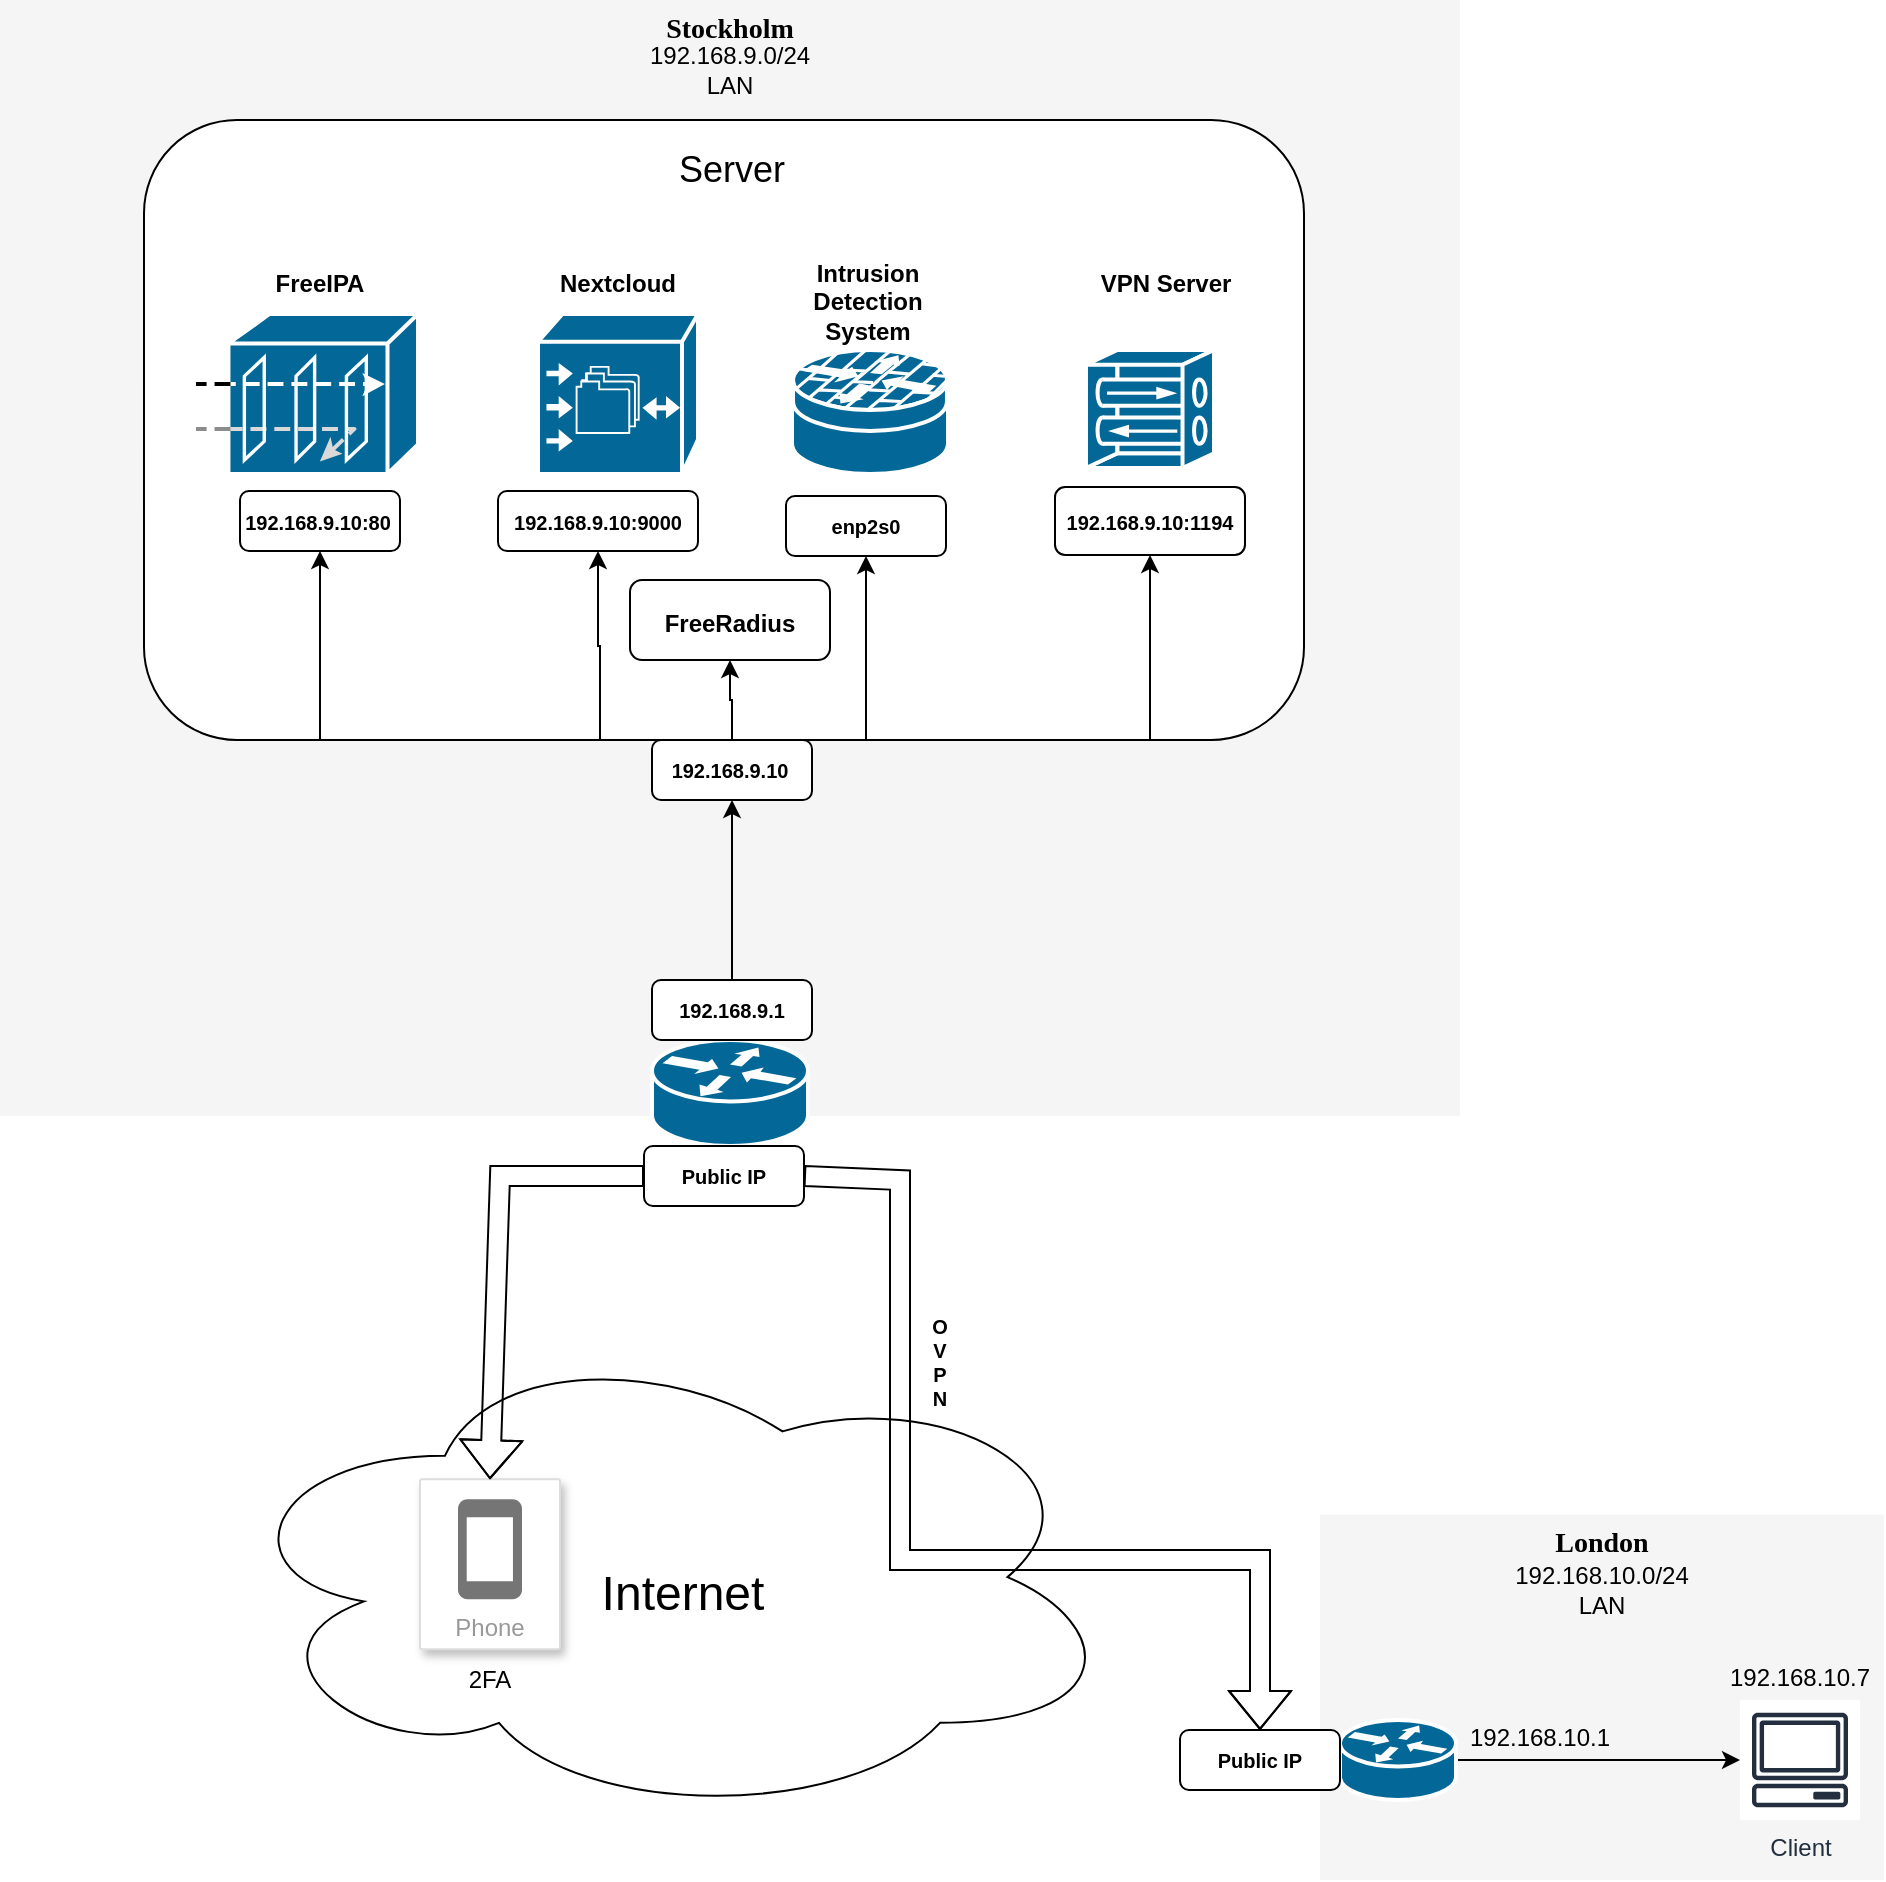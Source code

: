 <mxfile version="17.0.0" type="github">
  <diagram name="Page-1" id="c37626ed-c26b-45fb-9056-f9ebc6bb27b6">
    <mxGraphModel dx="233" dy="1437" grid="1" gridSize="10" guides="1" tooltips="1" connect="1" arrows="1" fold="1" page="1" pageScale="1" pageWidth="1100" pageHeight="850" background="none" math="0" shadow="0">
      <root>
        <mxCell id="0" />
        <mxCell id="1" parent="0" />
        <mxCell id="N28YlUNtLmQZ9LZBREEU-1" value="Stockholm" style="whiteSpace=wrap;html=1;rounded=0;shadow=0;comic=0;strokeWidth=1;fontFamily=Verdana;fontSize=14;fillColor=#f5f5f5;strokeColor=none;fontStyle=1;verticalAlign=top;" parent="1" vertex="1">
          <mxGeometry x="1100" y="200" width="730" height="558" as="geometry" />
        </mxCell>
        <mxCell id="00Mz1gx1yCFMuMXbWhuk-35" style="edgeStyle=orthogonalEdgeStyle;rounded=0;orthogonalLoop=1;jettySize=auto;html=1;exitX=0.5;exitY=1;exitDx=0;exitDy=0;entryX=0.5;entryY=1;entryDx=0;entryDy=0;" edge="1" parent="1" source="00Mz1gx1yCFMuMXbWhuk-10" target="00Mz1gx1yCFMuMXbWhuk-23">
          <mxGeometry relative="1" as="geometry">
            <Array as="points">
              <mxPoint x="1462" y="520" />
              <mxPoint x="1399" y="520" />
            </Array>
          </mxGeometry>
        </mxCell>
        <mxCell id="00Mz1gx1yCFMuMXbWhuk-10" value="" style="rounded=1;whiteSpace=wrap;html=1;" vertex="1" parent="1">
          <mxGeometry x="1172" y="260" width="580" height="310" as="geometry" />
        </mxCell>
        <mxCell id="N28YlUNtLmQZ9LZBREEU-43" value="192.168.9.0/24&lt;br&gt;LAN" style="text;html=1;strokeColor=none;fillColor=none;align=center;verticalAlign=middle;whiteSpace=wrap;rounded=0;" parent="1" vertex="1">
          <mxGeometry x="1435" y="220" width="60" height="30" as="geometry" />
        </mxCell>
        <mxCell id="gRUcOE9CfGCtsJtimKDV-1" value="London" style="whiteSpace=wrap;html=1;rounded=0;shadow=0;comic=0;strokeWidth=1;fontFamily=Verdana;fontSize=14;fillColor=#f5f5f5;strokeColor=none;fontStyle=1;verticalAlign=top;" parent="1" vertex="1">
          <mxGeometry x="1760" y="957.25" width="282" height="182.75" as="geometry" />
        </mxCell>
        <mxCell id="hzm-aWV2wav2DxI-R75p-21" style="edgeStyle=orthogonalEdgeStyle;rounded=0;orthogonalLoop=1;jettySize=auto;html=1;exitX=1;exitY=0.5;exitDx=0;exitDy=0;exitPerimeter=0;fontSize=24;" parent="1" source="gRUcOE9CfGCtsJtimKDV-7" target="hzm-aWV2wav2DxI-R75p-19" edge="1">
          <mxGeometry relative="1" as="geometry" />
        </mxCell>
        <mxCell id="gRUcOE9CfGCtsJtimKDV-7" value="" style="shape=mxgraph.cisco.routers.router;sketch=0;html=1;pointerEvents=1;dashed=0;fillColor=#036897;strokeColor=#ffffff;strokeWidth=2;verticalLabelPosition=bottom;verticalAlign=top;align=center;outlineConnect=0;" parent="1" vertex="1">
          <mxGeometry x="1770" y="1060" width="58" height="40" as="geometry" />
        </mxCell>
        <mxCell id="VoIpoD_sD3zL7hZzoFKK-5" value="" style="shape=mxgraph.cisco.routers.router;sketch=0;html=1;pointerEvents=1;dashed=0;fillColor=#036897;strokeColor=#ffffff;strokeWidth=2;verticalLabelPosition=bottom;verticalAlign=top;align=center;outlineConnect=0;" parent="1" vertex="1">
          <mxGeometry x="1426" y="720" width="78" height="53" as="geometry" />
        </mxCell>
        <mxCell id="VoIpoD_sD3zL7hZzoFKK-9" value="" style="shape=mxgraph.cisco.security.guard;sketch=0;html=1;pointerEvents=1;dashed=0;fillColor=#036897;strokeColor=#ffffff;strokeWidth=2;verticalLabelPosition=bottom;verticalAlign=top;align=center;outlineConnect=0;" parent="1" vertex="1">
          <mxGeometry x="1199" y="357" width="110" height="80" as="geometry" />
        </mxCell>
        <mxCell id="VoIpoD_sD3zL7hZzoFKK-10" value="" style="shape=mxgraph.cisco.storage.cisco_file_engine;html=1;dashed=0;fillColor=#036897;strokeColor=#ffffff;strokeWidth=2;verticalLabelPosition=bottom;verticalAlign=top;rounded=0;shadow=0;comic=0;fontFamily=Verdana;fontSize=12;" parent="1" vertex="1">
          <mxGeometry x="1369" y="357" width="80" height="80" as="geometry" />
        </mxCell>
        <mxCell id="VoIpoD_sD3zL7hZzoFKK-12" value="" style="shape=mxgraph.cisco.security.router_firewall;sketch=0;html=1;pointerEvents=1;dashed=0;fillColor=#036897;strokeColor=#ffffff;strokeWidth=2;verticalLabelPosition=bottom;verticalAlign=top;align=center;outlineConnect=0;fontSize=24;" parent="1" vertex="1">
          <mxGeometry x="1496" y="375" width="78" height="62" as="geometry" />
        </mxCell>
        <mxCell id="VoIpoD_sD3zL7hZzoFKK-18" value="&lt;b&gt;Nextcloud&lt;br&gt;&lt;/b&gt;" style="text;html=1;strokeColor=none;fillColor=none;align=center;verticalAlign=middle;whiteSpace=wrap;rounded=0;" parent="1" vertex="1">
          <mxGeometry x="1369" y="327" width="80" height="30" as="geometry" />
        </mxCell>
        <mxCell id="hzm-aWV2wav2DxI-R75p-2" value="&lt;b&gt;FreeIPA&lt;/b&gt;" style="text;html=1;strokeColor=none;fillColor=none;align=center;verticalAlign=middle;whiteSpace=wrap;rounded=0;" parent="1" vertex="1">
          <mxGeometry x="1220" y="327" width="80" height="30" as="geometry" />
        </mxCell>
        <mxCell id="hzm-aWV2wav2DxI-R75p-3" value="&lt;b&gt;Intrusion Detection&lt;br&gt;System&lt;/b&gt;" style="text;html=1;strokeColor=none;fillColor=none;align=center;verticalAlign=middle;whiteSpace=wrap;rounded=0;" parent="1" vertex="1">
          <mxGeometry x="1491" y="335" width="86" height="31" as="geometry" />
        </mxCell>
        <mxCell id="hzm-aWV2wav2DxI-R75p-19" value="Client" style="sketch=0;outlineConnect=0;fontColor=#232F3E;gradientColor=none;strokeColor=#232F3E;fillColor=#ffffff;dashed=0;verticalLabelPosition=bottom;verticalAlign=top;align=center;html=1;fontSize=12;fontStyle=0;aspect=fixed;shape=mxgraph.aws4.resourceIcon;resIcon=mxgraph.aws4.client;" parent="1" vertex="1">
          <mxGeometry x="1970" y="1050" width="60" height="60" as="geometry" />
        </mxCell>
        <mxCell id="hzm-aWV2wav2DxI-R75p-22" value="&lt;font style=&quot;font-size: 12px&quot;&gt;192.168.10.1&lt;/font&gt;" style="text;html=1;strokeColor=none;fillColor=none;align=center;verticalAlign=middle;whiteSpace=wrap;rounded=0;fontSize=24;" parent="1" vertex="1">
          <mxGeometry x="1840" y="1050" width="60" height="30" as="geometry" />
        </mxCell>
        <mxCell id="hzm-aWV2wav2DxI-R75p-23" value="&lt;font style=&quot;font-size: 12px&quot;&gt;192.168.10.7&lt;/font&gt;" style="text;html=1;strokeColor=none;fillColor=none;align=center;verticalAlign=middle;whiteSpace=wrap;rounded=0;fontSize=24;" parent="1" vertex="1">
          <mxGeometry x="1970" y="1020" width="60" height="30" as="geometry" />
        </mxCell>
        <mxCell id="hzm-aWV2wav2DxI-R75p-36" value="&lt;b&gt;Public IP&lt;/b&gt;" style="rounded=1;whiteSpace=wrap;html=1;fontSize=10;" parent="1" vertex="1">
          <mxGeometry x="1422" y="773" width="80" height="30" as="geometry" />
        </mxCell>
        <mxCell id="hzm-aWV2wav2DxI-R75p-38" value="&lt;b&gt;Public IP&lt;/b&gt;" style="rounded=1;whiteSpace=wrap;html=1;fontSize=10;" parent="1" vertex="1">
          <mxGeometry x="1690" y="1065" width="80" height="30" as="geometry" />
        </mxCell>
        <mxCell id="hzm-aWV2wav2DxI-R75p-40" value="" style="group" parent="1" vertex="1" connectable="0">
          <mxGeometry x="1210" y="867.13" width="450" height="242.87" as="geometry" />
        </mxCell>
        <mxCell id="VoIpoD_sD3zL7hZzoFKK-11" value="" style="ellipse;shape=cloud;whiteSpace=wrap;html=1;fontSize=24;" parent="hzm-aWV2wav2DxI-R75p-40" vertex="1">
          <mxGeometry width="450" height="242.87" as="geometry" />
        </mxCell>
        <mxCell id="VoIpoD_sD3zL7hZzoFKK-2" value="&lt;font style=&quot;font-size: 24px&quot;&gt;Internet&lt;/font&gt;" style="text;html=1;strokeColor=none;fillColor=none;align=center;verticalAlign=middle;whiteSpace=wrap;rounded=0;" parent="hzm-aWV2wav2DxI-R75p-40" vertex="1">
          <mxGeometry x="169.72" y="60" width="123.19" height="140" as="geometry" />
        </mxCell>
        <mxCell id="hzm-aWV2wav2DxI-R75p-81" value="" style="group" parent="hzm-aWV2wav2DxI-R75p-40" vertex="1" connectable="0">
          <mxGeometry x="100" y="72.5" width="70" height="115" as="geometry" />
        </mxCell>
        <mxCell id="hzm-aWV2wav2DxI-R75p-82" value="Phone" style="strokeColor=#dddddd;shadow=1;strokeWidth=1;rounded=1;absoluteArcSize=1;arcSize=2;labelPosition=center;verticalLabelPosition=middle;align=center;verticalAlign=bottom;spacingLeft=0;fontColor=#999999;fontSize=12;whiteSpace=wrap;spacingBottom=2;" parent="hzm-aWV2wav2DxI-R75p-81" vertex="1">
          <mxGeometry width="70" height="85" as="geometry" />
        </mxCell>
        <mxCell id="hzm-aWV2wav2DxI-R75p-83" value="" style="sketch=0;dashed=0;connectable=0;html=1;fillColor=#757575;strokeColor=none;shape=mxgraph.gcp2.phone;part=1;" parent="hzm-aWV2wav2DxI-R75p-82" vertex="1">
          <mxGeometry x="0.5" width="32" height="50" relative="1" as="geometry">
            <mxPoint x="-16" y="10" as="offset" />
          </mxGeometry>
        </mxCell>
        <mxCell id="hzm-aWV2wav2DxI-R75p-84" value="2FA" style="text;html=1;strokeColor=none;fillColor=none;align=center;verticalAlign=middle;whiteSpace=wrap;rounded=0;" parent="hzm-aWV2wav2DxI-R75p-81" vertex="1">
          <mxGeometry x="5" y="85" width="60" height="30" as="geometry" />
        </mxCell>
        <mxCell id="hzm-aWV2wav2DxI-R75p-47" value="" style="shape=flexArrow;endArrow=classic;startArrow=none;html=1;rounded=0;fontSize=10;entryX=0.5;entryY=0;entryDx=0;entryDy=0;exitX=1;exitY=0.5;exitDx=0;exitDy=0;" parent="1" target="hzm-aWV2wav2DxI-R75p-38" edge="1" source="hzm-aWV2wav2DxI-R75p-36">
          <mxGeometry width="100" height="100" relative="1" as="geometry">
            <mxPoint x="1530" y="790" as="sourcePoint" />
            <mxPoint x="1730" y="970" as="targetPoint" />
            <Array as="points">
              <mxPoint x="1550" y="790" />
              <mxPoint x="1550" y="980" />
              <mxPoint x="1730" y="980" />
            </Array>
          </mxGeometry>
        </mxCell>
        <mxCell id="hzm-aWV2wav2DxI-R75p-50" value="&lt;b&gt;&lt;br&gt;O&lt;br&gt;V&lt;br&gt;P&lt;br&gt;N&lt;/b&gt;" style="text;html=1;strokeColor=none;fillColor=none;align=center;verticalAlign=middle;whiteSpace=wrap;rounded=0;fontSize=10;" parent="1" vertex="1">
          <mxGeometry x="1540" y="860" width="60" height="30" as="geometry" />
        </mxCell>
        <mxCell id="hzm-aWV2wav2DxI-R75p-54" value="" style="group" parent="1" vertex="1" connectable="0">
          <mxGeometry x="1426" y="690" width="80" height="30" as="geometry" />
        </mxCell>
        <mxCell id="hzm-aWV2wav2DxI-R75p-55" value="" style="rounded=1;whiteSpace=wrap;html=1;fontSize=10;" parent="hzm-aWV2wav2DxI-R75p-54" vertex="1">
          <mxGeometry width="80" height="30" as="geometry" />
        </mxCell>
        <mxCell id="hzm-aWV2wav2DxI-R75p-56" value="&lt;b&gt;192.168.9.1&lt;/b&gt;" style="text;html=1;strokeColor=none;fillColor=none;align=center;verticalAlign=middle;whiteSpace=wrap;rounded=0;fontSize=10;" parent="hzm-aWV2wav2DxI-R75p-54" vertex="1">
          <mxGeometry x="20" y="7.5" width="40" height="15" as="geometry" />
        </mxCell>
        <mxCell id="00Mz1gx1yCFMuMXbWhuk-6" value="" style="shape=flexArrow;endArrow=classic;startArrow=none;html=1;rounded=0;fontSize=10;entryX=0.5;entryY=0;entryDx=0;entryDy=0;exitX=0;exitY=0.5;exitDx=0;exitDy=0;" edge="1" parent="1" source="hzm-aWV2wav2DxI-R75p-36" target="hzm-aWV2wav2DxI-R75p-82">
          <mxGeometry width="100" height="100" relative="1" as="geometry">
            <mxPoint x="1211" y="900" as="sourcePoint" />
            <mxPoint x="1439" y="1177" as="targetPoint" />
            <Array as="points">
              <mxPoint x="1350" y="788" />
            </Array>
          </mxGeometry>
        </mxCell>
        <mxCell id="00Mz1gx1yCFMuMXbWhuk-51" style="edgeStyle=orthogonalEdgeStyle;rounded=0;orthogonalLoop=1;jettySize=auto;html=1;exitX=0.5;exitY=0;exitDx=0;exitDy=0;entryX=0.5;entryY=1;entryDx=0;entryDy=0;fontFamily=Helvetica;fontSize=12;fontColor=default;" edge="1" parent="1" source="00Mz1gx1yCFMuMXbWhuk-12" target="00Mz1gx1yCFMuMXbWhuk-50">
          <mxGeometry relative="1" as="geometry" />
        </mxCell>
        <mxCell id="00Mz1gx1yCFMuMXbWhuk-55" style="edgeStyle=orthogonalEdgeStyle;rounded=0;orthogonalLoop=1;jettySize=auto;html=1;exitX=0.5;exitY=0;exitDx=0;exitDy=0;entryX=0.5;entryY=1;entryDx=0;entryDy=0;fontFamily=Helvetica;fontSize=12;fontColor=default;" edge="1" parent="1" source="00Mz1gx1yCFMuMXbWhuk-12" target="00Mz1gx1yCFMuMXbWhuk-23">
          <mxGeometry relative="1" as="geometry">
            <Array as="points">
              <mxPoint x="1400" y="570" />
              <mxPoint x="1400" y="523" />
              <mxPoint x="1399" y="523" />
            </Array>
          </mxGeometry>
        </mxCell>
        <mxCell id="00Mz1gx1yCFMuMXbWhuk-56" style="edgeStyle=orthogonalEdgeStyle;rounded=0;orthogonalLoop=1;jettySize=auto;html=1;exitX=0.5;exitY=0;exitDx=0;exitDy=0;entryX=0.5;entryY=1;entryDx=0;entryDy=0;fontFamily=Helvetica;fontSize=12;fontColor=default;" edge="1" parent="1" source="00Mz1gx1yCFMuMXbWhuk-12" target="00Mz1gx1yCFMuMXbWhuk-17">
          <mxGeometry relative="1" as="geometry">
            <Array as="points">
              <mxPoint x="1260" y="570" />
            </Array>
          </mxGeometry>
        </mxCell>
        <mxCell id="00Mz1gx1yCFMuMXbWhuk-57" style="edgeStyle=orthogonalEdgeStyle;rounded=0;orthogonalLoop=1;jettySize=auto;html=1;exitX=0.5;exitY=0;exitDx=0;exitDy=0;entryX=0.5;entryY=1;entryDx=0;entryDy=0;fontFamily=Helvetica;fontSize=12;fontColor=default;" edge="1" parent="1" source="00Mz1gx1yCFMuMXbWhuk-12" target="00Mz1gx1yCFMuMXbWhuk-21">
          <mxGeometry relative="1" as="geometry">
            <Array as="points">
              <mxPoint x="1533" y="570" />
            </Array>
          </mxGeometry>
        </mxCell>
        <mxCell id="00Mz1gx1yCFMuMXbWhuk-58" style="edgeStyle=orthogonalEdgeStyle;rounded=0;orthogonalLoop=1;jettySize=auto;html=1;exitX=0.5;exitY=0;exitDx=0;exitDy=0;entryX=0.5;entryY=1;entryDx=0;entryDy=0;fontFamily=Helvetica;fontSize=12;fontColor=default;" edge="1" parent="1" source="00Mz1gx1yCFMuMXbWhuk-12" target="00Mz1gx1yCFMuMXbWhuk-19">
          <mxGeometry relative="1" as="geometry">
            <Array as="points">
              <mxPoint x="1675" y="570" />
            </Array>
          </mxGeometry>
        </mxCell>
        <mxCell id="00Mz1gx1yCFMuMXbWhuk-12" value="" style="rounded=1;whiteSpace=wrap;html=1;fontSize=10;" vertex="1" parent="1">
          <mxGeometry x="1426" y="570" width="80" height="30" as="geometry" />
        </mxCell>
        <mxCell id="00Mz1gx1yCFMuMXbWhuk-13" value="&lt;b&gt;192.168.9.10&lt;/b&gt;" style="text;html=1;strokeColor=none;fillColor=none;align=center;verticalAlign=middle;whiteSpace=wrap;rounded=0;fontSize=10;" vertex="1" parent="1">
          <mxGeometry x="1445" y="577.5" width="40" height="15" as="geometry" />
        </mxCell>
        <mxCell id="00Mz1gx1yCFMuMXbWhuk-14" style="edgeStyle=orthogonalEdgeStyle;rounded=0;orthogonalLoop=1;jettySize=auto;html=1;exitX=0.5;exitY=0;exitDx=0;exitDy=0;entryX=0.5;entryY=1;entryDx=0;entryDy=0;" edge="1" parent="1" source="hzm-aWV2wav2DxI-R75p-55" target="00Mz1gx1yCFMuMXbWhuk-12">
          <mxGeometry relative="1" as="geometry" />
        </mxCell>
        <mxCell id="00Mz1gx1yCFMuMXbWhuk-30" value="" style="group" vertex="1" connectable="0" parent="1">
          <mxGeometry x="1220" y="445.5" width="80" height="30" as="geometry" />
        </mxCell>
        <mxCell id="00Mz1gx1yCFMuMXbWhuk-17" value="" style="rounded=1;whiteSpace=wrap;html=1;fontSize=10;" vertex="1" parent="00Mz1gx1yCFMuMXbWhuk-30">
          <mxGeometry width="80" height="30" as="geometry" />
        </mxCell>
        <mxCell id="00Mz1gx1yCFMuMXbWhuk-18" value="&lt;b&gt;192.168.9.10:80&lt;/b&gt;" style="text;html=1;strokeColor=none;fillColor=none;align=center;verticalAlign=middle;whiteSpace=wrap;rounded=0;fontSize=10;" vertex="1" parent="00Mz1gx1yCFMuMXbWhuk-30">
          <mxGeometry x="19" y="7.5" width="40" height="15" as="geometry" />
        </mxCell>
        <mxCell id="00Mz1gx1yCFMuMXbWhuk-31" value="" style="group" vertex="1" connectable="0" parent="1">
          <mxGeometry x="1349" y="445.5" width="100" height="30" as="geometry" />
        </mxCell>
        <mxCell id="00Mz1gx1yCFMuMXbWhuk-23" value="" style="rounded=1;whiteSpace=wrap;html=1;fontSize=10;" vertex="1" parent="00Mz1gx1yCFMuMXbWhuk-31">
          <mxGeometry width="100" height="30" as="geometry" />
        </mxCell>
        <mxCell id="00Mz1gx1yCFMuMXbWhuk-24" value="&lt;b&gt;192.168.9.10:9000&lt;/b&gt;" style="text;html=1;strokeColor=none;fillColor=none;align=center;verticalAlign=middle;whiteSpace=wrap;rounded=0;fontSize=10;" vertex="1" parent="00Mz1gx1yCFMuMXbWhuk-31">
          <mxGeometry x="30" y="7.5" width="40" height="15" as="geometry" />
        </mxCell>
        <mxCell id="00Mz1gx1yCFMuMXbWhuk-32" value="" style="group" vertex="1" connectable="0" parent="1">
          <mxGeometry x="1494" y="448" width="80" height="30" as="geometry" />
        </mxCell>
        <mxCell id="00Mz1gx1yCFMuMXbWhuk-21" value="" style="rounded=1;whiteSpace=wrap;html=1;fontSize=10;" vertex="1" parent="00Mz1gx1yCFMuMXbWhuk-32">
          <mxGeometry x="-1" width="80" height="30" as="geometry" />
        </mxCell>
        <mxCell id="00Mz1gx1yCFMuMXbWhuk-22" value="&lt;b&gt;enp2s0&lt;/b&gt;" style="text;html=1;strokeColor=none;fillColor=none;align=center;verticalAlign=middle;whiteSpace=wrap;rounded=0;fontSize=10;" vertex="1" parent="00Mz1gx1yCFMuMXbWhuk-32">
          <mxGeometry x="19" y="7.5" width="40" height="15" as="geometry" />
        </mxCell>
        <mxCell id="00Mz1gx1yCFMuMXbWhuk-33" value="" style="group" vertex="1" connectable="0" parent="1">
          <mxGeometry x="1627.5" y="443.5" width="95" height="34" as="geometry" />
        </mxCell>
        <mxCell id="00Mz1gx1yCFMuMXbWhuk-19" value="" style="rounded=1;whiteSpace=wrap;html=1;fontSize=10;" vertex="1" parent="00Mz1gx1yCFMuMXbWhuk-33">
          <mxGeometry width="95" height="34" as="geometry" />
        </mxCell>
        <mxCell id="00Mz1gx1yCFMuMXbWhuk-20" value="&lt;b&gt;192.168.9.10:1194&lt;/b&gt;" style="text;html=1;strokeColor=none;fillColor=none;align=center;verticalAlign=middle;whiteSpace=wrap;rounded=0;fontSize=10;" vertex="1" parent="00Mz1gx1yCFMuMXbWhuk-33">
          <mxGeometry x="27.5" y="9.5" width="40" height="15" as="geometry" />
        </mxCell>
        <mxCell id="00Mz1gx1yCFMuMXbWhuk-39" value="&lt;font style=&quot;font-size: 18px&quot;&gt;Server&lt;/font&gt;" style="text;html=1;strokeColor=none;fillColor=none;align=center;verticalAlign=middle;whiteSpace=wrap;rounded=0;" vertex="1" parent="1">
          <mxGeometry x="1436" y="270" width="60" height="30" as="geometry" />
        </mxCell>
        <mxCell id="00Mz1gx1yCFMuMXbWhuk-41" value="" style="shape=image;html=1;verticalAlign=top;verticalLabelPosition=bottom;labelBackgroundColor=#ffffff;imageAspect=0;aspect=fixed;image=https://cdn1.iconfinder.com/data/icons/social-media-2106/24/social_media_social_media_logo_docker-128.png;fontSize=18;" vertex="1" parent="1">
          <mxGeometry x="1247.5" y="310" width="25" height="25" as="geometry" />
        </mxCell>
        <mxCell id="00Mz1gx1yCFMuMXbWhuk-42" value="" style="shape=image;html=1;verticalAlign=top;verticalLabelPosition=bottom;labelBackgroundColor=#ffffff;imageAspect=0;aspect=fixed;image=https://cdn1.iconfinder.com/data/icons/social-media-2106/24/social_media_social_media_logo_docker-128.png;fontSize=18;" vertex="1" parent="1">
          <mxGeometry x="1396.5" y="310" width="25" height="25" as="geometry" />
        </mxCell>
        <mxCell id="00Mz1gx1yCFMuMXbWhuk-43" value="" style="shape=image;html=1;verticalAlign=top;verticalLabelPosition=bottom;labelBackgroundColor=#ffffff;imageAspect=0;aspect=fixed;image=https://cdn1.iconfinder.com/data/icons/social-media-2106/24/social_media_social_media_logo_docker-128.png;fontSize=18;" vertex="1" parent="1">
          <mxGeometry x="1522.5" y="310" width="25" height="25" as="geometry" />
        </mxCell>
        <mxCell id="00Mz1gx1yCFMuMXbWhuk-44" value="" style="shape=image;html=1;verticalAlign=top;verticalLabelPosition=bottom;labelBackgroundColor=#ffffff;imageAspect=0;aspect=fixed;image=https://cdn1.iconfinder.com/data/icons/social-media-2106/24/social_media_social_media_logo_docker-128.png;fontSize=18;" vertex="1" parent="1">
          <mxGeometry x="1670" y="310" width="25" height="25" as="geometry" />
        </mxCell>
        <mxCell id="00Mz1gx1yCFMuMXbWhuk-45" value="&lt;b&gt;VPN Server&lt;br&gt;&lt;/b&gt;" style="text;html=1;strokeColor=none;fillColor=none;align=center;verticalAlign=middle;whiteSpace=wrap;rounded=0;" vertex="1" parent="1">
          <mxGeometry x="1642.5" y="327" width="80" height="30" as="geometry" />
        </mxCell>
        <mxCell id="00Mz1gx1yCFMuMXbWhuk-47" value="" style="shape=mxgraph.cisco.misc.vpn_concentrator;html=1;pointerEvents=1;dashed=0;fillColor=#036897;strokeColor=#ffffff;strokeWidth=2;verticalLabelPosition=bottom;verticalAlign=top;align=center;outlineConnect=0;fontSize=18;" vertex="1" parent="1">
          <mxGeometry x="1643" y="375" width="64" height="59" as="geometry" />
        </mxCell>
        <mxCell id="00Mz1gx1yCFMuMXbWhuk-48" value="192.168.10.0/24&lt;br&gt;LAN" style="text;html=1;strokeColor=none;fillColor=none;align=center;verticalAlign=middle;whiteSpace=wrap;rounded=0;" vertex="1" parent="1">
          <mxGeometry x="1871" y="980" width="60" height="30" as="geometry" />
        </mxCell>
        <mxCell id="00Mz1gx1yCFMuMXbWhuk-50" value="&lt;b&gt;&lt;font style=&quot;font-size: 12px&quot;&gt;FreeRadius&lt;/font&gt;&lt;/b&gt;" style="rounded=1;whiteSpace=wrap;html=1;shadow=0;fontFamily=Helvetica;fontSize=18;fontColor=default;strokeColor=default;fillColor=default;" vertex="1" parent="1">
          <mxGeometry x="1415" y="490" width="100" height="40" as="geometry" />
        </mxCell>
      </root>
    </mxGraphModel>
  </diagram>
</mxfile>
